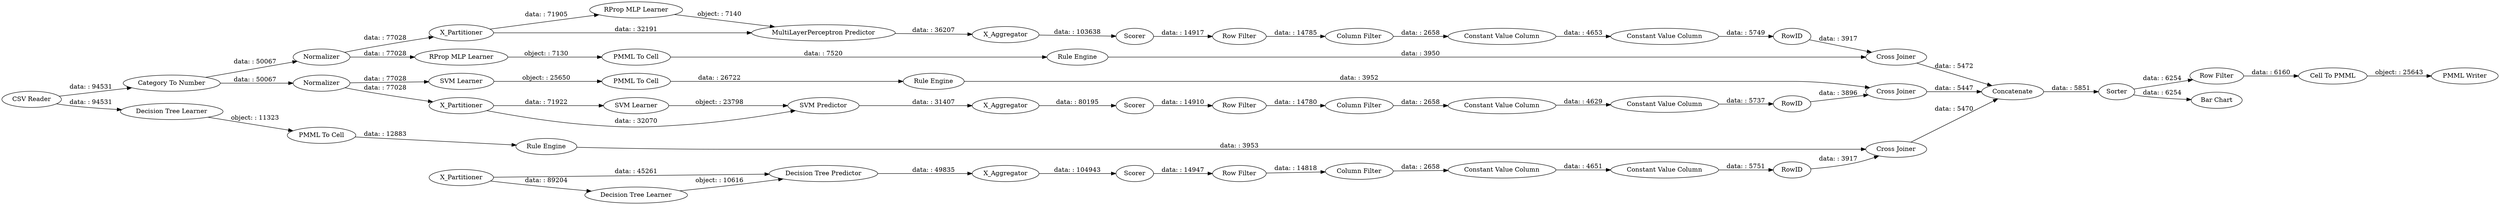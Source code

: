 digraph {
	"-1230096461786364018_293" [label=RowID]
	"-8693585822120397355_38" [label="Cross Joiner"]
	"5633463461541639640_22" [label="PMML To Cell"]
	"4724535566224665002_61" [label="PMML Writer"]
	"-5020813899892305484_28" [label="PMML To Cell"]
	"-1230096461786364018_9" [label="Row Filter"]
	"-3575773773152593022_31" [label="SVM Learner"]
	"85313903735174757_9" [label="Row Filter"]
	"-1230096461786364018_290" [label="Constant Value Column"]
	"85313903735174757_293" [label=RowID]
	"4724535566224665002_58" [label="Category To Number"]
	"984104696582613758_33" [label="SVM Learner"]
	"984104696582613758_34" [label="PMML To Cell"]
	"-7015235564472448724_2" [label=X_Partitioner]
	"-8605973204668257136_9" [label="Row Filter"]
	"-3575773773152593022_41" [label=Scorer]
	"-8693585822120397355_39" [label=Normalizer]
	"4724535566224665002_53" [label="Row Filter"]
	"-3575773773152593022_7" [label=X_Aggregator]
	"-5020813899892305484_34" [label="Rule Engine"]
	"-7015235564472448724_39" [label=Scorer]
	"-3575773773152593022_32" [label="SVM Predictor"]
	"-8693585822120397355_31" [label="RProp MLP Learner"]
	"-7015235564472448724_7" [label=X_Aggregator]
	"-7015235564472448724_32" [label="Decision Tree Predictor"]
	"-8693585822120397355_32" [label="MultiLayerPerceptron Predictor"]
	"-8605973204668257136_290" [label="Constant Value Column"]
	"-3575773773152593022_39" [label="Cross Joiner"]
	"-8693585822120397355_2" [label=X_Partitioner]
	"5633463461541639640_34" [label="Rule Engine"]
	"4724535566224665002_52" [label=Sorter]
	"-3575773773152593022_40" [label=Normalizer]
	"85313903735174757_294" [label="Column Filter"]
	"-7015235564472448724_38" [label="Cross Joiner"]
	"-8605973204668257136_293" [label=RowID]
	"-7015235564472448724_31" [label="Decision Tree Learner"]
	"4724535566224665002_60" [label=Concatenate]
	"-8605973204668257136_294" [label="Column Filter"]
	"4724535566224665002_63" [label="CSV Reader"]
	"-8693585822120397355_40" [label=Scorer]
	"-1230096461786364018_292" [label="Constant Value Column"]
	"4724535566224665002_59" [label="Bar Chart"]
	"-8605973204668257136_292" [label="Constant Value Column"]
	"4724535566224665002_54" [label="Cell To PMML"]
	"85313903735174757_290" [label="Constant Value Column"]
	"5633463461541639640_35" [label="RProp MLP Learner"]
	"984104696582613758_35" [label="Rule Engine"]
	"-8693585822120397355_7" [label=X_Aggregator]
	"-3575773773152593022_2" [label=X_Partitioner]
	"-5020813899892305484_33" [label="Decision Tree Learner"]
	"-1230096461786364018_294" [label="Column Filter"]
	"85313903735174757_292" [label="Constant Value Column"]
	"-8693585822120397355_31" -> "-8693585822120397355_32" [label="object: : 7140"]
	"4724535566224665002_53" -> "4724535566224665002_54" [label="data: : 6160"]
	"-3575773773152593022_39" -> "4724535566224665002_60" [label="data: : 5447"]
	"5633463461541639640_35" -> "5633463461541639640_22" [label="object: : 7130"]
	"5633463461541639640_22" -> "5633463461541639640_34" [label="data: : 7520"]
	"85313903735174757_290" -> "85313903735174757_292" [label="data: : 4651"]
	"-8693585822120397355_39" -> "-8693585822120397355_2" [label="data: : 77028"]
	"85313903735174757_292" -> "85313903735174757_293" [label="data: : 5751"]
	"-3575773773152593022_41" -> "-8605973204668257136_9" [label="data: : 14910"]
	"-7015235564472448724_32" -> "-7015235564472448724_7" [label="data: : 49835"]
	"85313903735174757_293" -> "-7015235564472448724_38" [label="data: : 3917"]
	"-3575773773152593022_40" -> "-3575773773152593022_2" [label="data: : 77028"]
	"-8693585822120397355_39" -> "5633463461541639640_35" [label="data: : 77028"]
	"4724535566224665002_52" -> "4724535566224665002_53" [label="data: : 6254"]
	"-3575773773152593022_31" -> "-3575773773152593022_32" [label="object: : 23798"]
	"-8693585822120397355_32" -> "-8693585822120397355_7" [label="data: : 36207"]
	"-8693585822120397355_38" -> "4724535566224665002_60" [label="data: : 5472"]
	"4724535566224665002_60" -> "4724535566224665002_52" [label="data: : 5851"]
	"-5020813899892305484_28" -> "-5020813899892305484_34" [label="data: : 12883"]
	"-1230096461786364018_292" -> "-1230096461786364018_293" [label="data: : 5749"]
	"-7015235564472448724_2" -> "-7015235564472448724_31" [label="data: : 89204"]
	"-3575773773152593022_40" -> "984104696582613758_33" [label="data: : 77028"]
	"-8605973204668257136_294" -> "-8605973204668257136_290" [label="data: : 2658"]
	"-8693585822120397355_7" -> "-8693585822120397355_40" [label="data: : 103638"]
	"-3575773773152593022_32" -> "-3575773773152593022_7" [label="data: : 31407"]
	"-8693585822120397355_2" -> "-8693585822120397355_32" [label="data: : 32191"]
	"4724535566224665002_54" -> "4724535566224665002_61" [label="object: : 25643"]
	"-8605973204668257136_290" -> "-8605973204668257136_292" [label="data: : 4629"]
	"-3575773773152593022_2" -> "-3575773773152593022_32" [label="data: : 32070"]
	"-1230096461786364018_290" -> "-1230096461786364018_292" [label="data: : 4653"]
	"-7015235564472448724_2" -> "-7015235564472448724_32" [label="data: : 45261"]
	"-7015235564472448724_7" -> "-7015235564472448724_39" [label="data: : 104943"]
	"-8693585822120397355_40" -> "-1230096461786364018_9" [label="data: : 14917"]
	"5633463461541639640_34" -> "-8693585822120397355_38" [label="data: : 3950"]
	"984104696582613758_33" -> "984104696582613758_34" [label="object: : 25650"]
	"4724535566224665002_52" -> "4724535566224665002_59" [label="data: : 6254"]
	"85313903735174757_294" -> "85313903735174757_290" [label="data: : 2658"]
	"4724535566224665002_58" -> "-3575773773152593022_40" [label="data: : 50067"]
	"-7015235564472448724_38" -> "4724535566224665002_60" [label="data: : 5470"]
	"4724535566224665002_63" -> "4724535566224665002_58" [label="data: : 94531"]
	"984104696582613758_35" -> "-3575773773152593022_39" [label="data: : 3952"]
	"-8605973204668257136_293" -> "-3575773773152593022_39" [label="data: : 3896"]
	"85313903735174757_9" -> "85313903735174757_294" [label="data: : 14818"]
	"-7015235564472448724_39" -> "85313903735174757_9" [label="data: : 14947"]
	"4724535566224665002_58" -> "-8693585822120397355_39" [label="data: : 50067"]
	"-3575773773152593022_2" -> "-3575773773152593022_31" [label="data: : 71922"]
	"-8605973204668257136_292" -> "-8605973204668257136_293" [label="data: : 5737"]
	"-1230096461786364018_294" -> "-1230096461786364018_290" [label="data: : 2658"]
	"-8605973204668257136_9" -> "-8605973204668257136_294" [label="data: : 14780"]
	"-1230096461786364018_293" -> "-8693585822120397355_38" [label="data: : 3917"]
	"-5020813899892305484_33" -> "-5020813899892305484_28" [label="object: : 11323"]
	"-1230096461786364018_9" -> "-1230096461786364018_294" [label="data: : 14785"]
	"-7015235564472448724_31" -> "-7015235564472448724_32" [label="object: : 10616"]
	"-3575773773152593022_7" -> "-3575773773152593022_41" [label="data: : 80195"]
	"984104696582613758_34" -> "984104696582613758_35" [label="data: : 26722"]
	"4724535566224665002_63" -> "-5020813899892305484_33" [label="data: : 94531"]
	"-8693585822120397355_2" -> "-8693585822120397355_31" [label="data: : 71905"]
	"-5020813899892305484_34" -> "-7015235564472448724_38" [label="data: : 3953"]
	rankdir=LR
}
